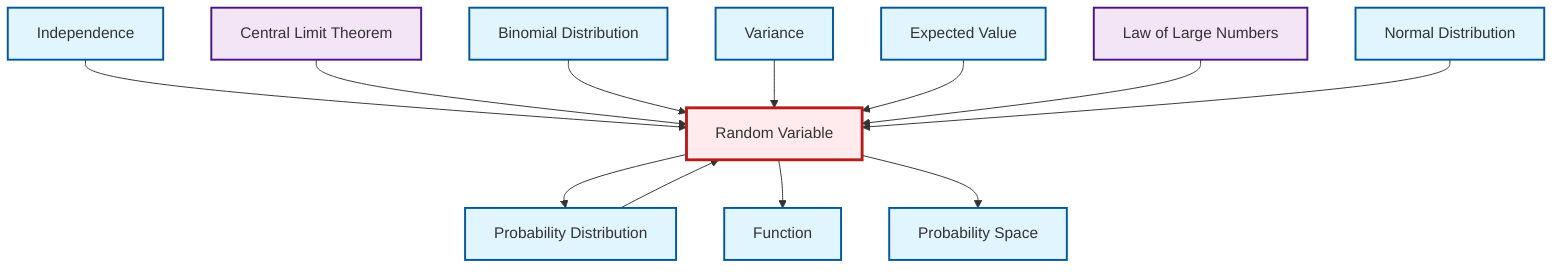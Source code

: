 graph TD
    classDef definition fill:#e1f5fe,stroke:#01579b,stroke-width:2px
    classDef theorem fill:#f3e5f5,stroke:#4a148c,stroke-width:2px
    classDef axiom fill:#fff3e0,stroke:#e65100,stroke-width:2px
    classDef example fill:#e8f5e9,stroke:#1b5e20,stroke-width:2px
    classDef current fill:#ffebee,stroke:#b71c1c,stroke-width:3px
    def-function["Function"]:::definition
    def-expectation["Expected Value"]:::definition
    def-binomial-distribution["Binomial Distribution"]:::definition
    def-variance["Variance"]:::definition
    def-probability-space["Probability Space"]:::definition
    def-probability-distribution["Probability Distribution"]:::definition
    thm-central-limit["Central Limit Theorem"]:::theorem
    def-normal-distribution["Normal Distribution"]:::definition
    def-random-variable["Random Variable"]:::definition
    thm-law-of-large-numbers["Law of Large Numbers"]:::theorem
    def-independence["Independence"]:::definition
    def-independence --> def-random-variable
    thm-central-limit --> def-random-variable
    def-probability-distribution --> def-random-variable
    def-binomial-distribution --> def-random-variable
    def-variance --> def-random-variable
    def-expectation --> def-random-variable
    def-random-variable --> def-probability-distribution
    def-random-variable --> def-function
    def-random-variable --> def-probability-space
    thm-law-of-large-numbers --> def-random-variable
    def-normal-distribution --> def-random-variable
    class def-random-variable current